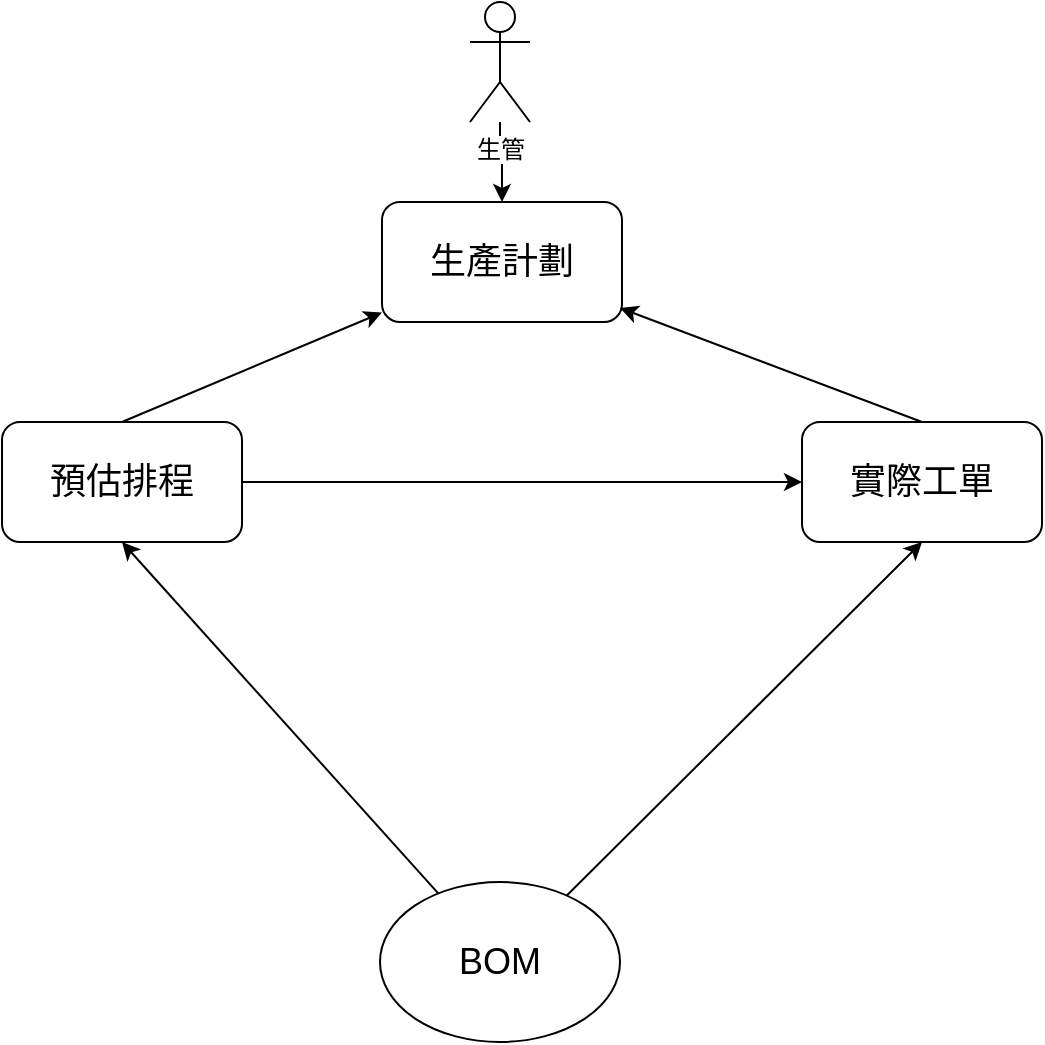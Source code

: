 <mxfile version="13.1.13" type="github"><diagram id="uk-1gY1sgif7zXzWCqZL" name="Page-1"><mxGraphModel dx="1422" dy="911" grid="1" gridSize="10" guides="1" tooltips="1" connect="1" arrows="1" fold="1" page="1" pageScale="1" pageWidth="827" pageHeight="1169" math="0" shadow="0"><root><mxCell id="0"/><mxCell id="1" parent="0"/><mxCell id="X-lIL851F-kdIxxEMOqd-1" value="&lt;font style=&quot;font-size: 18px&quot;&gt;生產計劃&lt;/font&gt;" style="rounded=1;whiteSpace=wrap;html=1;" vertex="1" parent="1"><mxGeometry x="340" y="220" width="120" height="60" as="geometry"/></mxCell><mxCell id="X-lIL851F-kdIxxEMOqd-2" value="&lt;font style=&quot;font-size: 18px&quot;&gt;預估排程&lt;/font&gt;" style="rounded=1;whiteSpace=wrap;html=1;" vertex="1" parent="1"><mxGeometry x="150" y="330" width="120" height="60" as="geometry"/></mxCell><mxCell id="X-lIL851F-kdIxxEMOqd-9" value="&lt;font style=&quot;font-size: 18px&quot;&gt;實際工單&lt;/font&gt;" style="rounded=1;whiteSpace=wrap;html=1;" vertex="1" parent="1"><mxGeometry x="550" y="330" width="120" height="60" as="geometry"/></mxCell><mxCell id="X-lIL851F-kdIxxEMOqd-11" value="&lt;font style=&quot;font-size: 18px&quot;&gt;BOM&lt;br&gt;&lt;/font&gt;" style="ellipse;whiteSpace=wrap;html=1;" vertex="1" parent="1"><mxGeometry x="339" y="560" width="120" height="80" as="geometry"/></mxCell><mxCell id="X-lIL851F-kdIxxEMOqd-12" value="" style="endArrow=classic;html=1;entryX=0.5;entryY=1;entryDx=0;entryDy=0;" edge="1" parent="1" source="X-lIL851F-kdIxxEMOqd-11" target="X-lIL851F-kdIxxEMOqd-2"><mxGeometry width="50" height="50" relative="1" as="geometry"><mxPoint x="250" y="440" as="sourcePoint"/><mxPoint x="300" y="390" as="targetPoint"/></mxGeometry></mxCell><mxCell id="X-lIL851F-kdIxxEMOqd-15" value="" style="endArrow=classic;html=1;entryX=0.5;entryY=1;entryDx=0;entryDy=0;" edge="1" parent="1" source="X-lIL851F-kdIxxEMOqd-11" target="X-lIL851F-kdIxxEMOqd-9"><mxGeometry width="50" height="50" relative="1" as="geometry"><mxPoint x="381.589" y="459.271" as="sourcePoint"/><mxPoint x="320" y="410" as="targetPoint"/></mxGeometry></mxCell><mxCell id="X-lIL851F-kdIxxEMOqd-18" value="" style="endArrow=classic;html=1;exitX=0.5;exitY=0;exitDx=0;exitDy=0;" edge="1" parent="1" source="X-lIL851F-kdIxxEMOqd-2" target="X-lIL851F-kdIxxEMOqd-1"><mxGeometry width="50" height="50" relative="1" as="geometry"><mxPoint x="411.589" y="489.271" as="sourcePoint"/><mxPoint x="350" y="440" as="targetPoint"/></mxGeometry></mxCell><mxCell id="X-lIL851F-kdIxxEMOqd-22" value="" style="endArrow=classic;html=1;entryX=0.992;entryY=0.883;entryDx=0;entryDy=0;exitX=0.5;exitY=0;exitDx=0;exitDy=0;entryPerimeter=0;" edge="1" parent="1" source="X-lIL851F-kdIxxEMOqd-9" target="X-lIL851F-kdIxxEMOqd-1"><mxGeometry width="50" height="50" relative="1" as="geometry"><mxPoint x="451.589" y="529.271" as="sourcePoint"/><mxPoint x="390" y="480" as="targetPoint"/></mxGeometry></mxCell><mxCell id="X-lIL851F-kdIxxEMOqd-23" value="" style="endArrow=classic;html=1;entryX=0;entryY=0.5;entryDx=0;entryDy=0;exitX=1;exitY=0.5;exitDx=0;exitDy=0;" edge="1" parent="1" source="X-lIL851F-kdIxxEMOqd-2" target="X-lIL851F-kdIxxEMOqd-9"><mxGeometry width="50" height="50" relative="1" as="geometry"><mxPoint x="421.589" y="409.271" as="sourcePoint"/><mxPoint x="360" y="360" as="targetPoint"/></mxGeometry></mxCell><mxCell id="X-lIL851F-kdIxxEMOqd-36" value="" style="edgeStyle=orthogonalEdgeStyle;rounded=0;orthogonalLoop=1;jettySize=auto;html=1;" edge="1" parent="1" source="X-lIL851F-kdIxxEMOqd-35" target="X-lIL851F-kdIxxEMOqd-1"><mxGeometry relative="1" as="geometry"/></mxCell><mxCell id="X-lIL851F-kdIxxEMOqd-35" value="生管" style="shape=umlActor;verticalLabelPosition=bottom;labelBackgroundColor=#ffffff;verticalAlign=top;html=1;outlineConnect=0;" vertex="1" parent="1"><mxGeometry x="384" y="120" width="30" height="60" as="geometry"/></mxCell></root></mxGraphModel></diagram></mxfile>